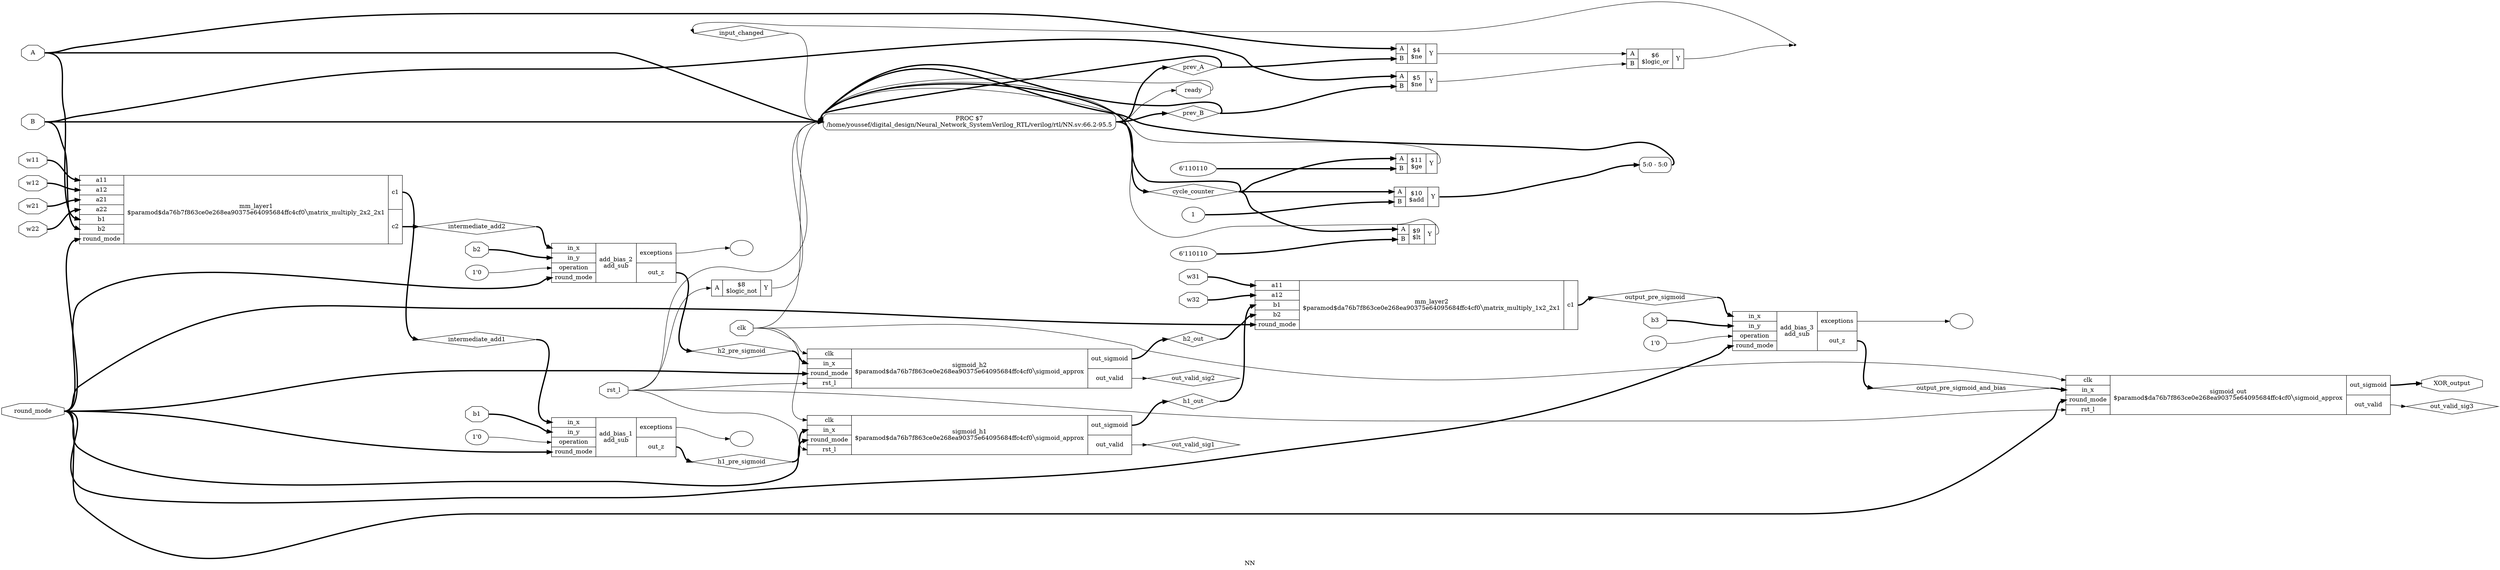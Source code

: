 digraph "NN" {
label="NN";
rankdir="LR";
remincross=true;
n12 [ shape=diamond, label="input_changed", color="black", fontcolor="black"];
n13 [ shape=diamond, label="prev_B", color="black", fontcolor="black"];
n14 [ shape=diamond, label="prev_A", color="black", fontcolor="black"];
n15 [ shape=diamond, label="cycle_counter", color="black", fontcolor="black"];
n16 [ shape=diamond, label="intermediate_add2", color="black", fontcolor="black"];
n17 [ shape=diamond, label="intermediate_add1", color="black", fontcolor="black"];
n18 [ shape=diamond, label="out_valid_sig3", color="black", fontcolor="black"];
n19 [ shape=diamond, label="out_valid_sig2", color="black", fontcolor="black"];
n20 [ shape=diamond, label="out_valid_sig1", color="black", fontcolor="black"];
n21 [ shape=diamond, label="output_pre_sigmoid_and_bias", color="black", fontcolor="black"];
n22 [ shape=diamond, label="output_pre_sigmoid", color="black", fontcolor="black"];
n23 [ shape=diamond, label="h2_out", color="black", fontcolor="black"];
n24 [ shape=diamond, label="h1_out", color="black", fontcolor="black"];
n25 [ shape=diamond, label="h2_pre_sigmoid", color="black", fontcolor="black"];
n26 [ shape=diamond, label="h1_pre_sigmoid", color="black", fontcolor="black"];
n27 [ shape=octagon, label="XOR_output", color="black", fontcolor="black"];
n28 [ shape=octagon, label="ready", color="black", fontcolor="black"];
n29 [ shape=octagon, label="round_mode", color="black", fontcolor="black"];
n30 [ shape=octagon, label="rst_l", color="black", fontcolor="black"];
n31 [ shape=octagon, label="clk", color="black", fontcolor="black"];
n32 [ shape=octagon, label="B", color="black", fontcolor="black"];
n33 [ shape=octagon, label="A", color="black", fontcolor="black"];
n34 [ shape=octagon, label="b3", color="black", fontcolor="black"];
n35 [ shape=octagon, label="w32", color="black", fontcolor="black"];
n36 [ shape=octagon, label="w31", color="black", fontcolor="black"];
n37 [ shape=octagon, label="b2", color="black", fontcolor="black"];
n38 [ shape=octagon, label="b1", color="black", fontcolor="black"];
n39 [ shape=octagon, label="w22", color="black", fontcolor="black"];
n40 [ shape=octagon, label="w21", color="black", fontcolor="black"];
n41 [ shape=octagon, label="w12", color="black", fontcolor="black"];
n42 [ shape=octagon, label="w11", color="black", fontcolor="black"];
c46 [ shape=record, label="{{<p31> clk|<p43> in_x|<p29> round_mode|<p30> rst_l}|sigmoid_out\n$paramod$da76b7f863ce0e268ea90375e64095684ffc4cf0&#9586;sigmoid_approx|{<p44> out_sigmoid|<p45> out_valid}}",  ];
v0 [ label="" ];
v1 [ label="1'0" ];
c51 [ shape=record, label="{{<p43> in_x|<p47> in_y|<p48> operation|<p29> round_mode}|add_bias_3\nadd_sub|{<p49> exceptions|<p50> out_z}}",  ];
c55 [ shape=record, label="{{<p52> a11|<p53> a12|<p38> b1|<p37> b2|<p29> round_mode}|mm_layer2\n$paramod$da76b7f863ce0e268ea90375e64095684ffc4cf0&#9586;matrix_multiply_1x2_2x1|{<p54> c1}}",  ];
c56 [ shape=record, label="{{<p31> clk|<p43> in_x|<p29> round_mode|<p30> rst_l}|sigmoid_h2\n$paramod$da76b7f863ce0e268ea90375e64095684ffc4cf0&#9586;sigmoid_approx|{<p44> out_sigmoid|<p45> out_valid}}",  ];
c57 [ shape=record, label="{{<p31> clk|<p43> in_x|<p29> round_mode|<p30> rst_l}|sigmoid_h1\n$paramod$da76b7f863ce0e268ea90375e64095684ffc4cf0&#9586;sigmoid_approx|{<p44> out_sigmoid|<p45> out_valid}}",  ];
v2 [ label="" ];
v3 [ label="1'0" ];
c58 [ shape=record, label="{{<p43> in_x|<p47> in_y|<p48> operation|<p29> round_mode}|add_bias_2\nadd_sub|{<p49> exceptions|<p50> out_z}}",  ];
v4 [ label="" ];
v5 [ label="1'0" ];
c59 [ shape=record, label="{{<p43> in_x|<p47> in_y|<p48> operation|<p29> round_mode}|add_bias_1\nadd_sub|{<p49> exceptions|<p50> out_z}}",  ];
c63 [ shape=record, label="{{<p52> a11|<p53> a12|<p60> a21|<p61> a22|<p38> b1|<p37> b2|<p29> round_mode}|mm_layer1\n$paramod$da76b7f863ce0e268ea90375e64095684ffc4cf0&#9586;matrix_multiply_2x2_2x1|{<p54> c1|<p62> c2}}",  ];
v6 [ label="6'110110" ];
c65 [ shape=record, label="{{<p33> A|<p32> B}|$11\n$ge|{<p64> Y}}",  ];
v7 [ label="1" ];
c66 [ shape=record, label="{{<p33> A|<p32> B}|$10\n$add|{<p64> Y}}",  ];
v8 [ label="6'110110" ];
c67 [ shape=record, label="{{<p33> A|<p32> B}|$9\n$lt|{<p64> Y}}",  ];
c68 [ shape=record, label="{{<p33> A}|$8\n$logic_not|{<p64> Y}}",  ];
c69 [ shape=record, label="{{<p33> A|<p32> B}|$6\n$logic_or|{<p64> Y}}",  ];
c70 [ shape=record, label="{{<p33> A|<p32> B}|$5\n$ne|{<p64> Y}}",  ];
c71 [ shape=record, label="{{<p33> A|<p32> B}|$4\n$ne|{<p64> Y}}",  ];
x10 [ shape=record, style=rounded, label="<s0> 5:0 - 5:0 ", color="black", fontcolor="black" ];
p9 [shape=box, style=rounded, label="PROC $7\n/home/youssef/digital_design/Neural_Network_SystemVerilog_RTL/verilog/rtl/NN.sv:66.2-95.5", ];
x11 [shape=point, ];
c65:p64:e -> p9:w [color="black", fontcolor="black", label=""];
c70:p64:e -> c69:p32:w [color="black", fontcolor="black", label=""];
c71:p64:e -> c69:p33:w [color="black", fontcolor="black", label=""];
x11:e -> n12:w [color="black", fontcolor="black", label=""];
n12:e -> p9:w [color="black", fontcolor="black", label=""];
p9:e -> n13:w [color="black", fontcolor="black", style="setlinewidth(3)", label=""];
n13:e -> c70:p32:w [color="black", fontcolor="black", style="setlinewidth(3)", label=""];
n13:e -> p9:w [color="black", fontcolor="black", style="setlinewidth(3)", label=""];
p9:e -> n14:w [color="black", fontcolor="black", style="setlinewidth(3)", label=""];
n14:e -> c71:p32:w [color="black", fontcolor="black", style="setlinewidth(3)", label=""];
n14:e -> p9:w [color="black", fontcolor="black", style="setlinewidth(3)", label=""];
p9:e -> n15:w [color="black", fontcolor="black", style="setlinewidth(3)", label=""];
n15:e -> c65:p33:w [color="black", fontcolor="black", style="setlinewidth(3)", label=""];
n15:e -> c66:p33:w [color="black", fontcolor="black", style="setlinewidth(3)", label=""];
n15:e -> c67:p33:w [color="black", fontcolor="black", style="setlinewidth(3)", label=""];
n15:e -> p9:w [color="black", fontcolor="black", style="setlinewidth(3)", label=""];
c63:p62:e -> n16:w [color="black", fontcolor="black", style="setlinewidth(3)", label=""];
n16:e -> c58:p43:w [color="black", fontcolor="black", style="setlinewidth(3)", label=""];
c63:p54:e -> n17:w [color="black", fontcolor="black", style="setlinewidth(3)", label=""];
n17:e -> c59:p43:w [color="black", fontcolor="black", style="setlinewidth(3)", label=""];
c46:p45:e -> n18:w [color="black", fontcolor="black", label=""];
c56:p45:e -> n19:w [color="black", fontcolor="black", label=""];
c66:p64:e -> x10:s0:w [color="black", fontcolor="black", style="setlinewidth(3)", label=""];
c57:p45:e -> n20:w [color="black", fontcolor="black", label=""];
c51:p50:e -> n21:w [color="black", fontcolor="black", style="setlinewidth(3)", label=""];
n21:e -> c46:p43:w [color="black", fontcolor="black", style="setlinewidth(3)", label=""];
c55:p54:e -> n22:w [color="black", fontcolor="black", style="setlinewidth(3)", label=""];
n22:e -> c51:p43:w [color="black", fontcolor="black", style="setlinewidth(3)", label=""];
c56:p44:e -> n23:w [color="black", fontcolor="black", style="setlinewidth(3)", label=""];
n23:e -> c55:p37:w [color="black", fontcolor="black", style="setlinewidth(3)", label=""];
c57:p44:e -> n24:w [color="black", fontcolor="black", style="setlinewidth(3)", label=""];
n24:e -> c55:p38:w [color="black", fontcolor="black", style="setlinewidth(3)", label=""];
c58:p50:e -> n25:w [color="black", fontcolor="black", style="setlinewidth(3)", label=""];
n25:e -> c56:p43:w [color="black", fontcolor="black", style="setlinewidth(3)", label=""];
c59:p50:e -> n26:w [color="black", fontcolor="black", style="setlinewidth(3)", label=""];
n26:e -> c57:p43:w [color="black", fontcolor="black", style="setlinewidth(3)", label=""];
c46:p44:e -> n27:w [color="black", fontcolor="black", style="setlinewidth(3)", label=""];
p9:e -> n28:w [color="black", fontcolor="black", label=""];
n28:e -> p9:w [color="black", fontcolor="black", label=""];
n29:e -> c46:p29:w [color="black", fontcolor="black", style="setlinewidth(3)", label=""];
n29:e -> c51:p29:w [color="black", fontcolor="black", style="setlinewidth(3)", label=""];
n29:e -> c55:p29:w [color="black", fontcolor="black", style="setlinewidth(3)", label=""];
n29:e -> c56:p29:w [color="black", fontcolor="black", style="setlinewidth(3)", label=""];
n29:e -> c57:p29:w [color="black", fontcolor="black", style="setlinewidth(3)", label=""];
n29:e -> c58:p29:w [color="black", fontcolor="black", style="setlinewidth(3)", label=""];
n29:e -> c59:p29:w [color="black", fontcolor="black", style="setlinewidth(3)", label=""];
n29:e -> c63:p29:w [color="black", fontcolor="black", style="setlinewidth(3)", label=""];
c67:p64:e -> p9:w [color="black", fontcolor="black", label=""];
n30:e -> c46:p30:w [color="black", fontcolor="black", label=""];
n30:e -> c56:p30:w [color="black", fontcolor="black", label=""];
n30:e -> c57:p30:w [color="black", fontcolor="black", label=""];
n30:e -> c68:p33:w [color="black", fontcolor="black", label=""];
n30:e -> p9:w [color="black", fontcolor="black", label=""];
n31:e -> c46:p31:w [color="black", fontcolor="black", label=""];
n31:e -> c56:p31:w [color="black", fontcolor="black", label=""];
n31:e -> c57:p31:w [color="black", fontcolor="black", label=""];
n31:e -> p9:w [color="black", fontcolor="black", label=""];
n32:e -> c63:p37:w [color="black", fontcolor="black", style="setlinewidth(3)", label=""];
n32:e -> c70:p33:w [color="black", fontcolor="black", style="setlinewidth(3)", label=""];
n32:e -> p9:w [color="black", fontcolor="black", style="setlinewidth(3)", label=""];
n33:e -> c63:p38:w [color="black", fontcolor="black", style="setlinewidth(3)", label=""];
n33:e -> c71:p33:w [color="black", fontcolor="black", style="setlinewidth(3)", label=""];
n33:e -> p9:w [color="black", fontcolor="black", style="setlinewidth(3)", label=""];
n34:e -> c51:p47:w [color="black", fontcolor="black", style="setlinewidth(3)", label=""];
n35:e -> c55:p53:w [color="black", fontcolor="black", style="setlinewidth(3)", label=""];
n36:e -> c55:p52:w [color="black", fontcolor="black", style="setlinewidth(3)", label=""];
n37:e -> c58:p47:w [color="black", fontcolor="black", style="setlinewidth(3)", label=""];
n38:e -> c59:p47:w [color="black", fontcolor="black", style="setlinewidth(3)", label=""];
n39:e -> c63:p61:w [color="black", fontcolor="black", style="setlinewidth(3)", label=""];
c68:p64:e -> p9:w [color="black", fontcolor="black", label=""];
n40:e -> c63:p60:w [color="black", fontcolor="black", style="setlinewidth(3)", label=""];
n41:e -> c63:p53:w [color="black", fontcolor="black", style="setlinewidth(3)", label=""];
n42:e -> c63:p52:w [color="black", fontcolor="black", style="setlinewidth(3)", label=""];
c69:p64:e -> x11:w [color="black", fontcolor="black", label=""];
c51:p49:e -> v0:w [color="black", fontcolor="black", label=""];
v1:e -> c51:p48:w [color="black", fontcolor="black", label=""];
c58:p49:e -> v2:w [color="black", fontcolor="black", label=""];
v3:e -> c58:p48:w [color="black", fontcolor="black", label=""];
c59:p49:e -> v4:w [color="black", fontcolor="black", label=""];
v5:e -> c59:p48:w [color="black", fontcolor="black", label=""];
v6:e -> c65:p32:w [color="black", fontcolor="black", style="setlinewidth(3)", label=""];
v7:e -> c66:p32:w [color="black", fontcolor="black", style="setlinewidth(3)", label=""];
v8:e -> c67:p32:w [color="black", fontcolor="black", style="setlinewidth(3)", label=""];
x10:e -> p9:w [color="black", fontcolor="black", style="setlinewidth(3)", label=""];
}
